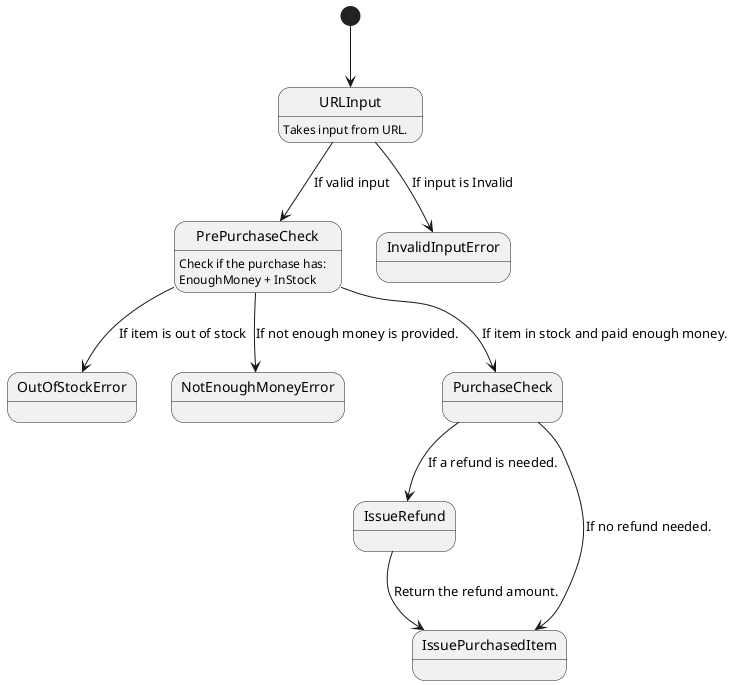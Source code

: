 @startuml
[*] --> URLInput
state URLInput{
URLInput: Takes input from URL.
}

URLInput --> PrePurchaseCheck: If valid input
URLInput --> InvalidInputError: If input is Invalid

state PrePurchaseCheck{
PrePurchaseCheck: Check if the purchase has:
PrePurchaseCheck: EnoughMoney + InStock
}

PrePurchaseCheck --> OutOfStockError: If item is out of stock
PrePurchaseCheck --> NotEnoughMoneyError: If not enough money is provided.

PrePurchaseCheck --> PurchaseCheck: If item in stock and paid enough money.

PurchaseCheck --> IssueRefund: If a refund is needed.
IssueRefund --> IssuePurchasedItem: Return the refund amount.

PurchaseCheck --> IssuePurchasedItem: If no refund needed.


@enduml